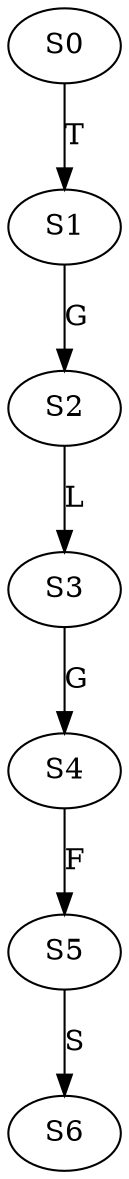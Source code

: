 strict digraph  {
	S0 -> S1 [ label = T ];
	S1 -> S2 [ label = G ];
	S2 -> S3 [ label = L ];
	S3 -> S4 [ label = G ];
	S4 -> S5 [ label = F ];
	S5 -> S6 [ label = S ];
}
